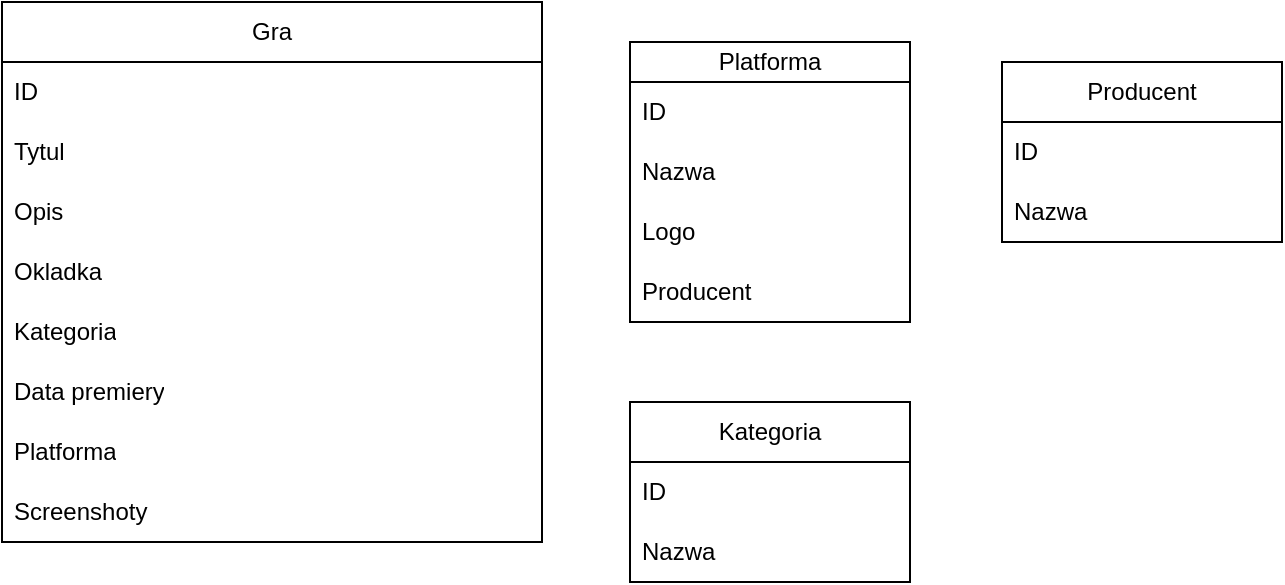 <mxfile version="22.0.6" type="github">
  <diagram id="C5RBs43oDa-KdzZeNtuy" name="Page-1">
    <mxGraphModel dx="1434" dy="800" grid="1" gridSize="10" guides="1" tooltips="1" connect="1" arrows="1" fold="1" page="1" pageScale="1" pageWidth="827" pageHeight="1169" math="0" shadow="0">
      <root>
        <mxCell id="WIyWlLk6GJQsqaUBKTNV-0" />
        <mxCell id="WIyWlLk6GJQsqaUBKTNV-1" parent="WIyWlLk6GJQsqaUBKTNV-0" />
        <mxCell id="GadG-Dbs77PFW9SCqwGH-1" value="Gra" style="swimlane;fontStyle=0;childLayout=stackLayout;horizontal=1;startSize=30;horizontalStack=0;resizeParent=1;resizeParentMax=0;resizeLast=0;collapsible=1;marginBottom=0;whiteSpace=wrap;html=1;" vertex="1" parent="WIyWlLk6GJQsqaUBKTNV-1">
          <mxGeometry x="30" y="110" width="270" height="270" as="geometry" />
        </mxCell>
        <mxCell id="GadG-Dbs77PFW9SCqwGH-2" value="ID" style="text;strokeColor=none;fillColor=none;align=left;verticalAlign=middle;spacingLeft=4;spacingRight=4;overflow=hidden;points=[[0,0.5],[1,0.5]];portConstraint=eastwest;rotatable=0;whiteSpace=wrap;html=1;" vertex="1" parent="GadG-Dbs77PFW9SCqwGH-1">
          <mxGeometry y="30" width="270" height="30" as="geometry" />
        </mxCell>
        <mxCell id="GadG-Dbs77PFW9SCqwGH-3" value="Tytul" style="text;strokeColor=none;fillColor=none;align=left;verticalAlign=middle;spacingLeft=4;spacingRight=4;overflow=hidden;points=[[0,0.5],[1,0.5]];portConstraint=eastwest;rotatable=0;whiteSpace=wrap;html=1;" vertex="1" parent="GadG-Dbs77PFW9SCqwGH-1">
          <mxGeometry y="60" width="270" height="30" as="geometry" />
        </mxCell>
        <mxCell id="GadG-Dbs77PFW9SCqwGH-4" value="Opis" style="text;strokeColor=none;fillColor=none;align=left;verticalAlign=middle;spacingLeft=4;spacingRight=4;overflow=hidden;points=[[0,0.5],[1,0.5]];portConstraint=eastwest;rotatable=0;whiteSpace=wrap;html=1;" vertex="1" parent="GadG-Dbs77PFW9SCqwGH-1">
          <mxGeometry y="90" width="270" height="30" as="geometry" />
        </mxCell>
        <mxCell id="GadG-Dbs77PFW9SCqwGH-5" value="Okladka" style="text;strokeColor=none;fillColor=none;align=left;verticalAlign=middle;spacingLeft=4;spacingRight=4;overflow=hidden;points=[[0,0.5],[1,0.5]];portConstraint=eastwest;rotatable=0;whiteSpace=wrap;html=1;" vertex="1" parent="GadG-Dbs77PFW9SCqwGH-1">
          <mxGeometry y="120" width="270" height="30" as="geometry" />
        </mxCell>
        <mxCell id="GadG-Dbs77PFW9SCqwGH-6" value="Kategoria" style="text;strokeColor=none;fillColor=none;align=left;verticalAlign=middle;spacingLeft=4;spacingRight=4;overflow=hidden;points=[[0,0.5],[1,0.5]];portConstraint=eastwest;rotatable=0;whiteSpace=wrap;html=1;" vertex="1" parent="GadG-Dbs77PFW9SCqwGH-1">
          <mxGeometry y="150" width="270" height="30" as="geometry" />
        </mxCell>
        <mxCell id="GadG-Dbs77PFW9SCqwGH-7" value="Data premiery" style="text;strokeColor=none;fillColor=none;align=left;verticalAlign=middle;spacingLeft=4;spacingRight=4;overflow=hidden;points=[[0,0.5],[1,0.5]];portConstraint=eastwest;rotatable=0;whiteSpace=wrap;html=1;" vertex="1" parent="GadG-Dbs77PFW9SCqwGH-1">
          <mxGeometry y="180" width="270" height="30" as="geometry" />
        </mxCell>
        <mxCell id="GadG-Dbs77PFW9SCqwGH-8" value="Platforma" style="text;strokeColor=none;fillColor=none;align=left;verticalAlign=middle;spacingLeft=4;spacingRight=4;overflow=hidden;points=[[0,0.5],[1,0.5]];portConstraint=eastwest;rotatable=0;whiteSpace=wrap;html=1;" vertex="1" parent="GadG-Dbs77PFW9SCqwGH-1">
          <mxGeometry y="210" width="270" height="30" as="geometry" />
        </mxCell>
        <mxCell id="GadG-Dbs77PFW9SCqwGH-9" value="Screenshoty" style="text;strokeColor=none;fillColor=none;align=left;verticalAlign=middle;spacingLeft=4;spacingRight=4;overflow=hidden;points=[[0,0.5],[1,0.5]];portConstraint=eastwest;rotatable=0;whiteSpace=wrap;html=1;" vertex="1" parent="GadG-Dbs77PFW9SCqwGH-1">
          <mxGeometry y="240" width="270" height="30" as="geometry" />
        </mxCell>
        <mxCell id="GadG-Dbs77PFW9SCqwGH-10" value="Platforma" style="swimlane;fontStyle=0;childLayout=stackLayout;horizontal=1;startSize=20;horizontalStack=0;resizeParent=1;resizeParentMax=0;resizeLast=0;collapsible=1;marginBottom=0;whiteSpace=wrap;html=1;" vertex="1" parent="WIyWlLk6GJQsqaUBKTNV-1">
          <mxGeometry x="344" y="130" width="140" height="140" as="geometry" />
        </mxCell>
        <mxCell id="GadG-Dbs77PFW9SCqwGH-11" value="ID" style="text;strokeColor=none;fillColor=none;align=left;verticalAlign=middle;spacingLeft=4;spacingRight=4;overflow=hidden;points=[[0,0.5],[1,0.5]];portConstraint=eastwest;rotatable=0;whiteSpace=wrap;html=1;" vertex="1" parent="GadG-Dbs77PFW9SCqwGH-10">
          <mxGeometry y="20" width="140" height="30" as="geometry" />
        </mxCell>
        <mxCell id="GadG-Dbs77PFW9SCqwGH-12" value="Nazwa" style="text;strokeColor=none;fillColor=none;align=left;verticalAlign=middle;spacingLeft=4;spacingRight=4;overflow=hidden;points=[[0,0.5],[1,0.5]];portConstraint=eastwest;rotatable=0;whiteSpace=wrap;html=1;" vertex="1" parent="GadG-Dbs77PFW9SCqwGH-10">
          <mxGeometry y="50" width="140" height="30" as="geometry" />
        </mxCell>
        <mxCell id="GadG-Dbs77PFW9SCqwGH-13" value="&lt;div&gt;Logo&lt;/div&gt;" style="text;strokeColor=none;fillColor=none;align=left;verticalAlign=middle;spacingLeft=4;spacingRight=4;overflow=hidden;points=[[0,0.5],[1,0.5]];portConstraint=eastwest;rotatable=0;whiteSpace=wrap;html=1;" vertex="1" parent="GadG-Dbs77PFW9SCqwGH-10">
          <mxGeometry y="80" width="140" height="30" as="geometry" />
        </mxCell>
        <mxCell id="GadG-Dbs77PFW9SCqwGH-14" value="Producent" style="text;strokeColor=none;fillColor=none;align=left;verticalAlign=middle;spacingLeft=4;spacingRight=4;overflow=hidden;points=[[0,0.5],[1,0.5]];portConstraint=eastwest;rotatable=0;whiteSpace=wrap;html=1;" vertex="1" parent="GadG-Dbs77PFW9SCqwGH-10">
          <mxGeometry y="110" width="140" height="30" as="geometry" />
        </mxCell>
        <mxCell id="GadG-Dbs77PFW9SCqwGH-16" value="Producent" style="swimlane;fontStyle=0;childLayout=stackLayout;horizontal=1;startSize=30;horizontalStack=0;resizeParent=1;resizeParentMax=0;resizeLast=0;collapsible=1;marginBottom=0;whiteSpace=wrap;html=1;" vertex="1" parent="WIyWlLk6GJQsqaUBKTNV-1">
          <mxGeometry x="530" y="140" width="140" height="90" as="geometry" />
        </mxCell>
        <mxCell id="GadG-Dbs77PFW9SCqwGH-17" value="ID" style="text;strokeColor=none;fillColor=none;align=left;verticalAlign=middle;spacingLeft=4;spacingRight=4;overflow=hidden;points=[[0,0.5],[1,0.5]];portConstraint=eastwest;rotatable=0;whiteSpace=wrap;html=1;" vertex="1" parent="GadG-Dbs77PFW9SCqwGH-16">
          <mxGeometry y="30" width="140" height="30" as="geometry" />
        </mxCell>
        <mxCell id="GadG-Dbs77PFW9SCqwGH-18" value="Nazwa" style="text;strokeColor=none;fillColor=none;align=left;verticalAlign=middle;spacingLeft=4;spacingRight=4;overflow=hidden;points=[[0,0.5],[1,0.5]];portConstraint=eastwest;rotatable=0;whiteSpace=wrap;html=1;" vertex="1" parent="GadG-Dbs77PFW9SCqwGH-16">
          <mxGeometry y="60" width="140" height="30" as="geometry" />
        </mxCell>
        <mxCell id="GadG-Dbs77PFW9SCqwGH-20" value="Kategoria" style="swimlane;fontStyle=0;childLayout=stackLayout;horizontal=1;startSize=30;horizontalStack=0;resizeParent=1;resizeParentMax=0;resizeLast=0;collapsible=1;marginBottom=0;whiteSpace=wrap;html=1;" vertex="1" parent="WIyWlLk6GJQsqaUBKTNV-1">
          <mxGeometry x="344" y="310" width="140" height="90" as="geometry" />
        </mxCell>
        <mxCell id="GadG-Dbs77PFW9SCqwGH-21" value="ID" style="text;strokeColor=none;fillColor=none;align=left;verticalAlign=middle;spacingLeft=4;spacingRight=4;overflow=hidden;points=[[0,0.5],[1,0.5]];portConstraint=eastwest;rotatable=0;whiteSpace=wrap;html=1;" vertex="1" parent="GadG-Dbs77PFW9SCqwGH-20">
          <mxGeometry y="30" width="140" height="30" as="geometry" />
        </mxCell>
        <mxCell id="GadG-Dbs77PFW9SCqwGH-22" value="Nazwa" style="text;strokeColor=none;fillColor=none;align=left;verticalAlign=middle;spacingLeft=4;spacingRight=4;overflow=hidden;points=[[0,0.5],[1,0.5]];portConstraint=eastwest;rotatable=0;whiteSpace=wrap;html=1;" vertex="1" parent="GadG-Dbs77PFW9SCqwGH-20">
          <mxGeometry y="60" width="140" height="30" as="geometry" />
        </mxCell>
      </root>
    </mxGraphModel>
  </diagram>
</mxfile>
